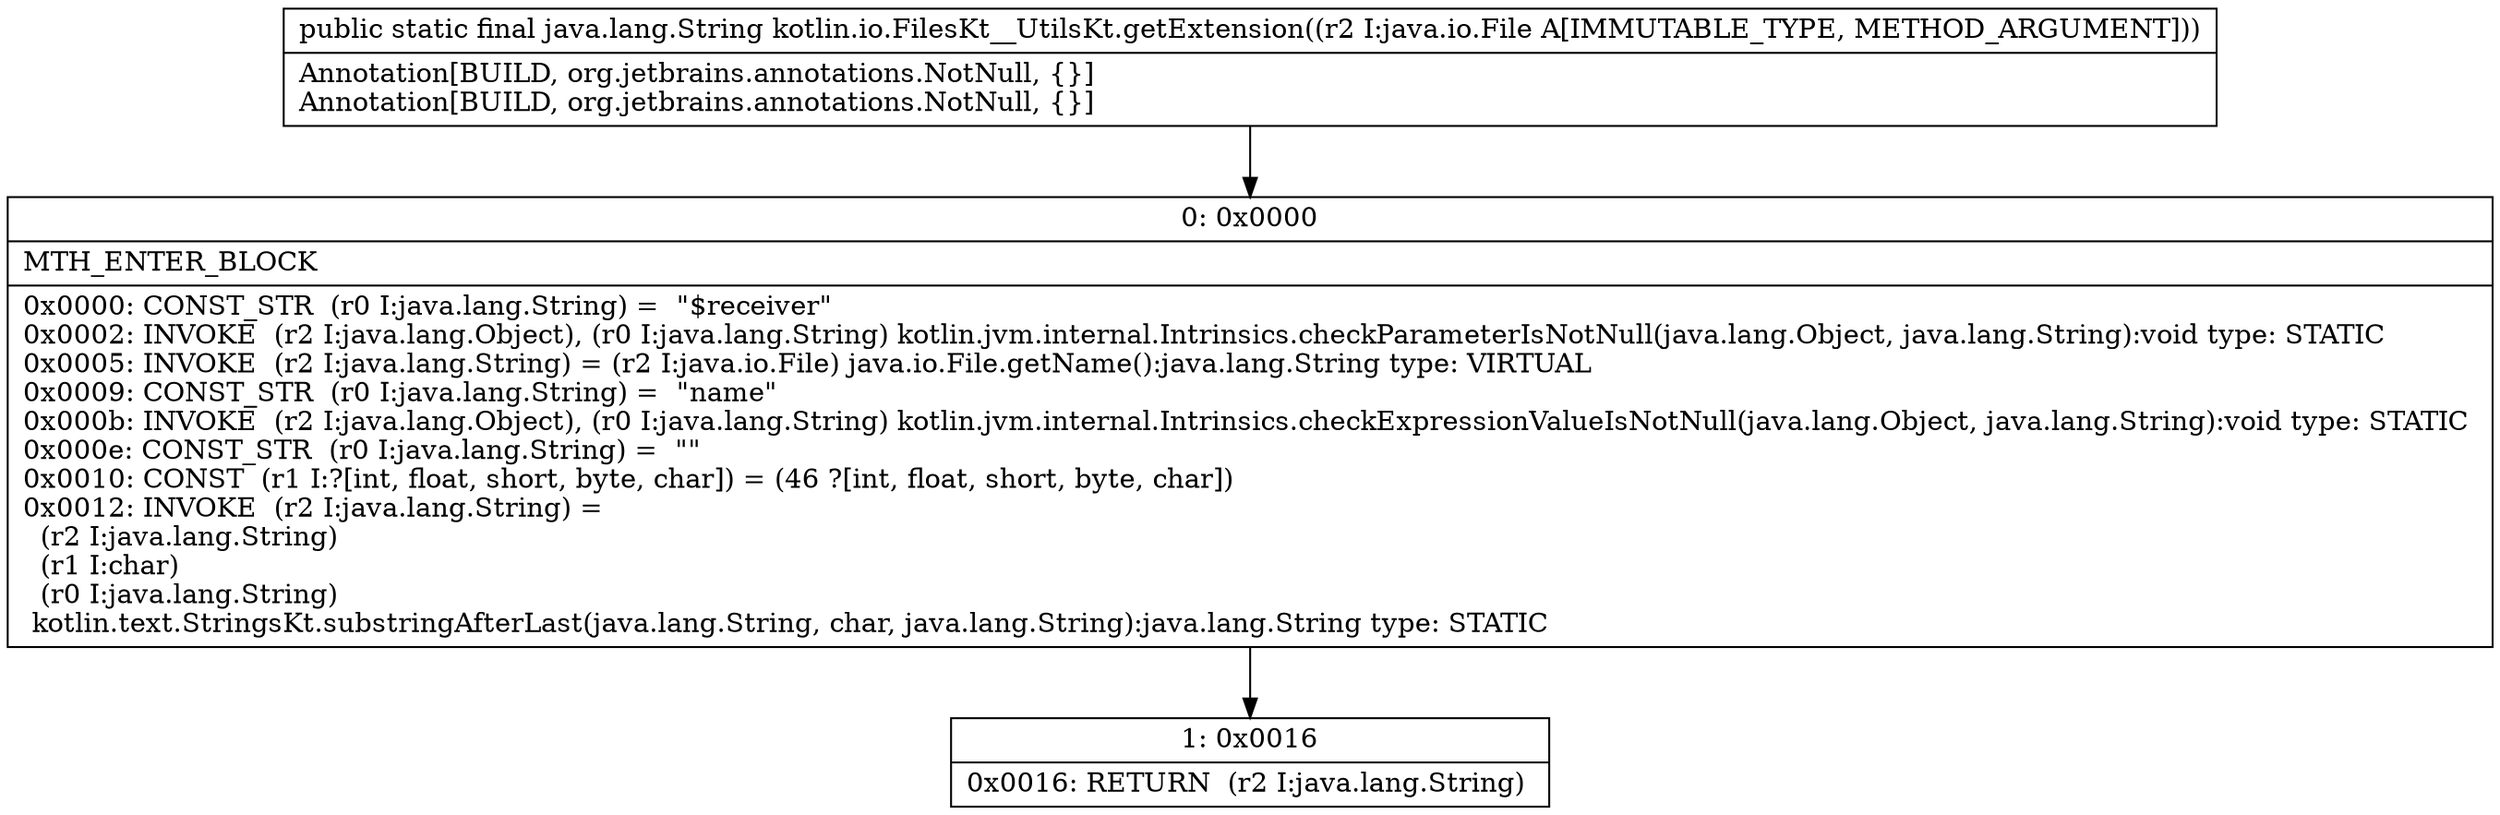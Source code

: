 digraph "CFG forkotlin.io.FilesKt__UtilsKt.getExtension(Ljava\/io\/File;)Ljava\/lang\/String;" {
Node_0 [shape=record,label="{0\:\ 0x0000|MTH_ENTER_BLOCK\l|0x0000: CONST_STR  (r0 I:java.lang.String) =  \"$receiver\" \l0x0002: INVOKE  (r2 I:java.lang.Object), (r0 I:java.lang.String) kotlin.jvm.internal.Intrinsics.checkParameterIsNotNull(java.lang.Object, java.lang.String):void type: STATIC \l0x0005: INVOKE  (r2 I:java.lang.String) = (r2 I:java.io.File) java.io.File.getName():java.lang.String type: VIRTUAL \l0x0009: CONST_STR  (r0 I:java.lang.String) =  \"name\" \l0x000b: INVOKE  (r2 I:java.lang.Object), (r0 I:java.lang.String) kotlin.jvm.internal.Intrinsics.checkExpressionValueIsNotNull(java.lang.Object, java.lang.String):void type: STATIC \l0x000e: CONST_STR  (r0 I:java.lang.String) =  \"\" \l0x0010: CONST  (r1 I:?[int, float, short, byte, char]) = (46 ?[int, float, short, byte, char]) \l0x0012: INVOKE  (r2 I:java.lang.String) = \l  (r2 I:java.lang.String)\l  (r1 I:char)\l  (r0 I:java.lang.String)\l kotlin.text.StringsKt.substringAfterLast(java.lang.String, char, java.lang.String):java.lang.String type: STATIC \l}"];
Node_1 [shape=record,label="{1\:\ 0x0016|0x0016: RETURN  (r2 I:java.lang.String) \l}"];
MethodNode[shape=record,label="{public static final java.lang.String kotlin.io.FilesKt__UtilsKt.getExtension((r2 I:java.io.File A[IMMUTABLE_TYPE, METHOD_ARGUMENT]))  | Annotation[BUILD, org.jetbrains.annotations.NotNull, \{\}]\lAnnotation[BUILD, org.jetbrains.annotations.NotNull, \{\}]\l}"];
MethodNode -> Node_0;
Node_0 -> Node_1;
}

